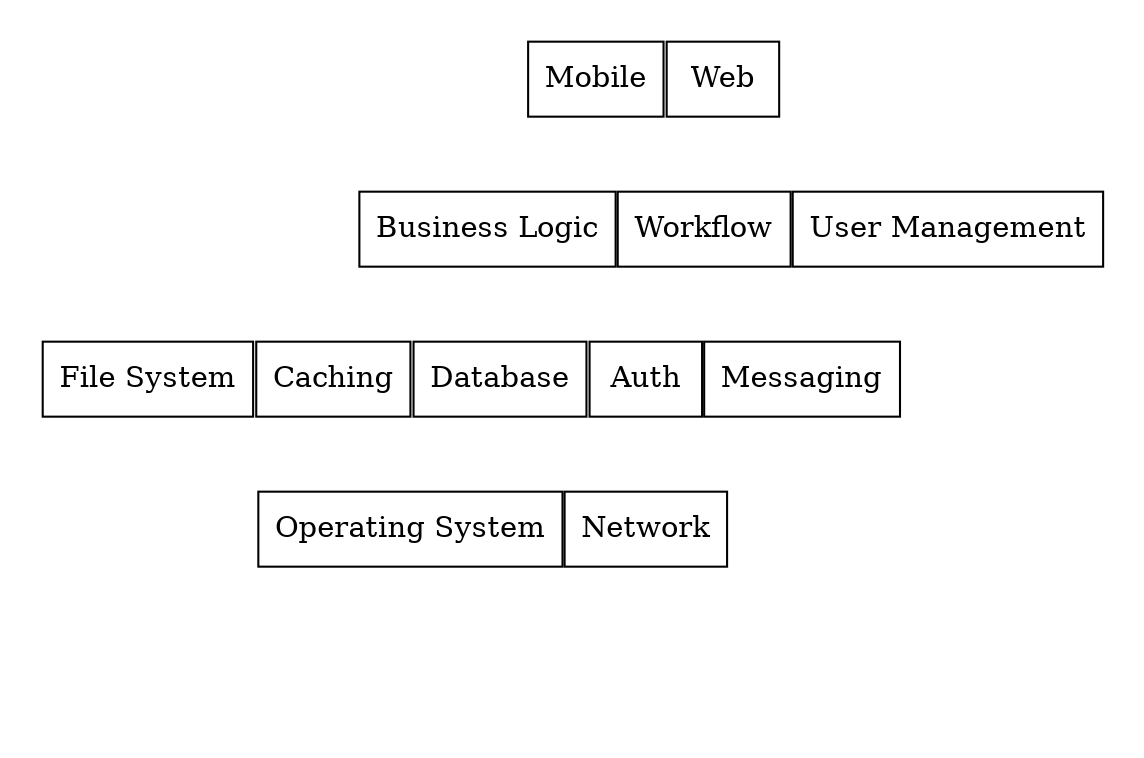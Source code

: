 digraph G {
    
rankdir=TB
nodesep=0.0

node [shape=box]
edge [dir=none]
style=invis


subgraph cluster_0 {
 OS [label="Operating System"]
 Net [label="Network"]
}

subgraph cluster_1 {
 Auth
 DB [label="Database"]
 FS [label="File System"]
 Cache [label="Caching"]
 Msg [label="Messaging"]
}

subgraph cluster_2 {
 AI [shape=none fontcolor=none]
}

subgraph cluster_3 {
 UM [label="User Management"]
 BL [label="Business Logic"]
 WF [label="Workflow"]
}

subgraph cluster_4 {
 Web
 Mobile
}

edge [style=invis]

Web -> UM
Web -> BL
Mobile -> BL
Mobile -> WF

UM -> Auth
BL -> {DB FS}
BL -> Cache
WF -> DB
WF -> Msg -> Net
Auth -> Net
{Cache DB FS} -> OS

edge [color=red]
{Auth DB Net BL Cache WF Msg FS UM} -> AI

}
